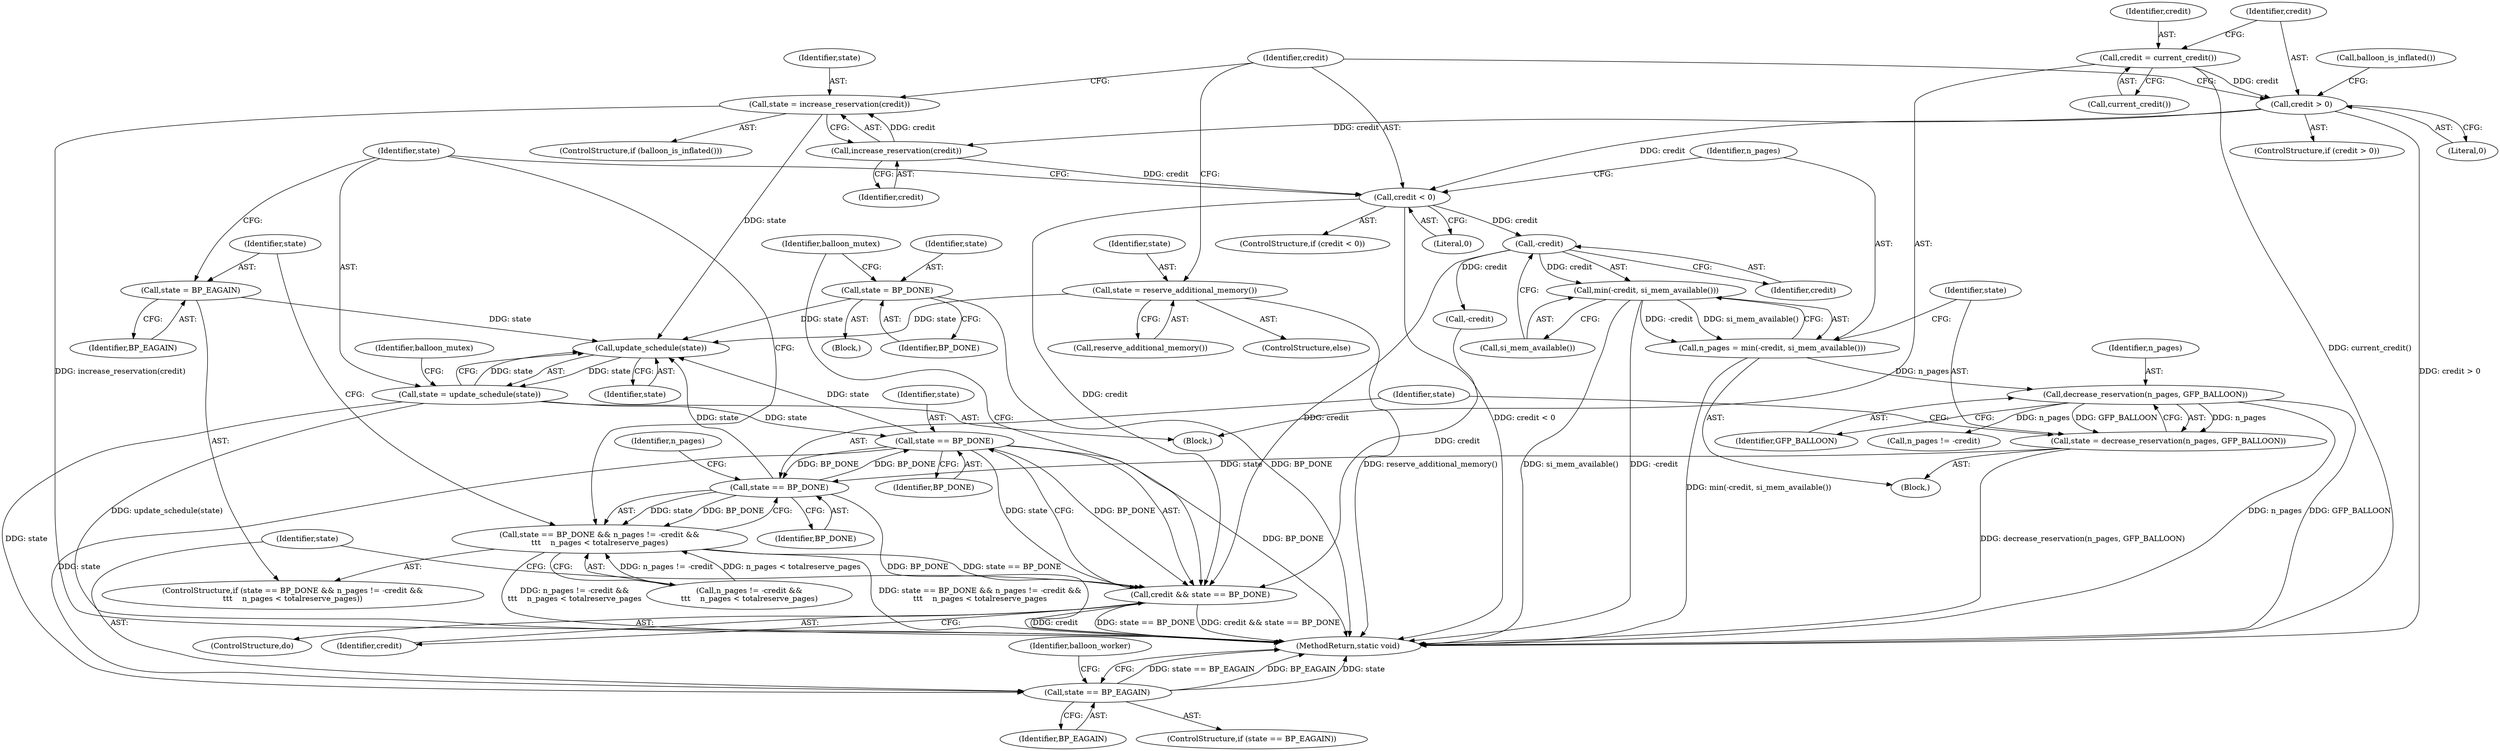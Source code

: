 digraph "0_linux_6ef36ab967c71690ebe7e5ef997a8be4da3bc844_1@API" {
"1000167" [label="(Call,update_schedule(state))"];
"1000129" [label="(Call,state = reserve_additional_memory())"];
"1000124" [label="(Call,state = increase_reservation(credit))"];
"1000126" [label="(Call,increase_reservation(credit))"];
"1000118" [label="(Call,credit > 0)"];
"1000114" [label="(Call,credit = current_credit())"];
"1000175" [label="(Call,state == BP_DONE)"];
"1000165" [label="(Call,state = update_schedule(state))"];
"1000167" [label="(Call,update_schedule(state))"];
"1000162" [label="(Call,state = BP_EAGAIN)"];
"1000105" [label="(Call,state = BP_DONE)"];
"1000151" [label="(Call,state == BP_DONE)"];
"1000144" [label="(Call,state = decrease_reservation(n_pages, GFP_BALLOON))"];
"1000146" [label="(Call,decrease_reservation(n_pages, GFP_BALLOON))"];
"1000138" [label="(Call,n_pages = min(-credit, si_mem_available()))"];
"1000140" [label="(Call,min(-credit, si_mem_available()))"];
"1000141" [label="(Call,-credit)"];
"1000133" [label="(Call,credit < 0)"];
"1000150" [label="(Call,state == BP_DONE && n_pages != -credit &&\n\t\t\t    n_pages < totalreserve_pages)"];
"1000173" [label="(Call,credit && state == BP_DONE)"];
"1000179" [label="(Call,state == BP_EAGAIN)"];
"1000133" [label="(Call,credit < 0)"];
"1000140" [label="(Call,min(-credit, si_mem_available()))"];
"1000125" [label="(Identifier,state)"];
"1000110" [label="(Block,)"];
"1000129" [label="(Call,state = reserve_additional_memory())"];
"1000177" [label="(Identifier,BP_DONE)"];
"1000154" [label="(Call,n_pages != -credit &&\n\t\t\t    n_pages < totalreserve_pages)"];
"1000148" [label="(Identifier,GFP_BALLOON)"];
"1000117" [label="(ControlStructure,if (credit > 0))"];
"1000116" [label="(Call,current_credit())"];
"1000109" [label="(ControlStructure,do)"];
"1000155" [label="(Call,n_pages != -credit)"];
"1000167" [label="(Call,update_schedule(state))"];
"1000181" [label="(Identifier,BP_EAGAIN)"];
"1000128" [label="(ControlStructure,else)"];
"1000190" [label="(MethodReturn,static void)"];
"1000113" [label="(Identifier,balloon_mutex)"];
"1000136" [label="(Block,)"];
"1000147" [label="(Identifier,n_pages)"];
"1000139" [label="(Identifier,n_pages)"];
"1000142" [label="(Identifier,credit)"];
"1000179" [label="(Call,state == BP_EAGAIN)"];
"1000103" [label="(Block,)"];
"1000171" [label="(Identifier,balloon_mutex)"];
"1000130" [label="(Identifier,state)"];
"1000127" [label="(Identifier,credit)"];
"1000145" [label="(Identifier,state)"];
"1000138" [label="(Call,n_pages = min(-credit, si_mem_available()))"];
"1000119" [label="(Identifier,credit)"];
"1000174" [label="(Identifier,credit)"];
"1000151" [label="(Call,state == BP_DONE)"];
"1000122" [label="(ControlStructure,if (balloon_is_inflated()))"];
"1000144" [label="(Call,state = decrease_reservation(n_pages, GFP_BALLOON))"];
"1000152" [label="(Identifier,state)"];
"1000168" [label="(Identifier,state)"];
"1000146" [label="(Call,decrease_reservation(n_pages, GFP_BALLOON))"];
"1000114" [label="(Call,credit = current_credit())"];
"1000153" [label="(Identifier,BP_DONE)"];
"1000135" [label="(Literal,0)"];
"1000132" [label="(ControlStructure,if (credit < 0))"];
"1000124" [label="(Call,state = increase_reservation(credit))"];
"1000118" [label="(Call,credit > 0)"];
"1000176" [label="(Identifier,state)"];
"1000149" [label="(ControlStructure,if (state == BP_DONE && n_pages != -credit &&\n\t\t\t    n_pages < totalreserve_pages))"];
"1000156" [label="(Identifier,n_pages)"];
"1000164" [label="(Identifier,BP_EAGAIN)"];
"1000163" [label="(Identifier,state)"];
"1000175" [label="(Call,state == BP_DONE)"];
"1000143" [label="(Call,si_mem_available())"];
"1000173" [label="(Call,credit && state == BP_DONE)"];
"1000165" [label="(Call,state = update_schedule(state))"];
"1000166" [label="(Identifier,state)"];
"1000162" [label="(Call,state = BP_EAGAIN)"];
"1000131" [label="(Call,reserve_additional_memory())"];
"1000107" [label="(Identifier,BP_DONE)"];
"1000178" [label="(ControlStructure,if (state == BP_EAGAIN))"];
"1000150" [label="(Call,state == BP_DONE && n_pages != -credit &&\n\t\t\t    n_pages < totalreserve_pages)"];
"1000157" [label="(Call,-credit)"];
"1000120" [label="(Literal,0)"];
"1000141" [label="(Call,-credit)"];
"1000123" [label="(Call,balloon_is_inflated())"];
"1000180" [label="(Identifier,state)"];
"1000134" [label="(Identifier,credit)"];
"1000105" [label="(Call,state = BP_DONE)"];
"1000106" [label="(Identifier,state)"];
"1000115" [label="(Identifier,credit)"];
"1000126" [label="(Call,increase_reservation(credit))"];
"1000184" [label="(Identifier,balloon_worker)"];
"1000167" -> "1000165"  [label="AST: "];
"1000167" -> "1000168"  [label="CFG: "];
"1000168" -> "1000167"  [label="AST: "];
"1000165" -> "1000167"  [label="CFG: "];
"1000167" -> "1000165"  [label="DDG: state"];
"1000129" -> "1000167"  [label="DDG: state"];
"1000124" -> "1000167"  [label="DDG: state"];
"1000175" -> "1000167"  [label="DDG: state"];
"1000162" -> "1000167"  [label="DDG: state"];
"1000105" -> "1000167"  [label="DDG: state"];
"1000165" -> "1000167"  [label="DDG: state"];
"1000151" -> "1000167"  [label="DDG: state"];
"1000129" -> "1000128"  [label="AST: "];
"1000129" -> "1000131"  [label="CFG: "];
"1000130" -> "1000129"  [label="AST: "];
"1000131" -> "1000129"  [label="AST: "];
"1000134" -> "1000129"  [label="CFG: "];
"1000129" -> "1000190"  [label="DDG: reserve_additional_memory()"];
"1000124" -> "1000122"  [label="AST: "];
"1000124" -> "1000126"  [label="CFG: "];
"1000125" -> "1000124"  [label="AST: "];
"1000126" -> "1000124"  [label="AST: "];
"1000134" -> "1000124"  [label="CFG: "];
"1000124" -> "1000190"  [label="DDG: increase_reservation(credit)"];
"1000126" -> "1000124"  [label="DDG: credit"];
"1000126" -> "1000127"  [label="CFG: "];
"1000127" -> "1000126"  [label="AST: "];
"1000118" -> "1000126"  [label="DDG: credit"];
"1000126" -> "1000133"  [label="DDG: credit"];
"1000118" -> "1000117"  [label="AST: "];
"1000118" -> "1000120"  [label="CFG: "];
"1000119" -> "1000118"  [label="AST: "];
"1000120" -> "1000118"  [label="AST: "];
"1000123" -> "1000118"  [label="CFG: "];
"1000134" -> "1000118"  [label="CFG: "];
"1000118" -> "1000190"  [label="DDG: credit > 0"];
"1000114" -> "1000118"  [label="DDG: credit"];
"1000118" -> "1000133"  [label="DDG: credit"];
"1000114" -> "1000110"  [label="AST: "];
"1000114" -> "1000116"  [label="CFG: "];
"1000115" -> "1000114"  [label="AST: "];
"1000116" -> "1000114"  [label="AST: "];
"1000119" -> "1000114"  [label="CFG: "];
"1000114" -> "1000190"  [label="DDG: current_credit()"];
"1000175" -> "1000173"  [label="AST: "];
"1000175" -> "1000177"  [label="CFG: "];
"1000176" -> "1000175"  [label="AST: "];
"1000177" -> "1000175"  [label="AST: "];
"1000173" -> "1000175"  [label="CFG: "];
"1000175" -> "1000190"  [label="DDG: BP_DONE"];
"1000175" -> "1000151"  [label="DDG: BP_DONE"];
"1000175" -> "1000173"  [label="DDG: state"];
"1000175" -> "1000173"  [label="DDG: BP_DONE"];
"1000165" -> "1000175"  [label="DDG: state"];
"1000151" -> "1000175"  [label="DDG: BP_DONE"];
"1000175" -> "1000179"  [label="DDG: state"];
"1000165" -> "1000110"  [label="AST: "];
"1000166" -> "1000165"  [label="AST: "];
"1000171" -> "1000165"  [label="CFG: "];
"1000165" -> "1000190"  [label="DDG: update_schedule(state)"];
"1000165" -> "1000179"  [label="DDG: state"];
"1000162" -> "1000149"  [label="AST: "];
"1000162" -> "1000164"  [label="CFG: "];
"1000163" -> "1000162"  [label="AST: "];
"1000164" -> "1000162"  [label="AST: "];
"1000166" -> "1000162"  [label="CFG: "];
"1000105" -> "1000103"  [label="AST: "];
"1000105" -> "1000107"  [label="CFG: "];
"1000106" -> "1000105"  [label="AST: "];
"1000107" -> "1000105"  [label="AST: "];
"1000113" -> "1000105"  [label="CFG: "];
"1000105" -> "1000190"  [label="DDG: BP_DONE"];
"1000151" -> "1000150"  [label="AST: "];
"1000151" -> "1000153"  [label="CFG: "];
"1000152" -> "1000151"  [label="AST: "];
"1000153" -> "1000151"  [label="AST: "];
"1000156" -> "1000151"  [label="CFG: "];
"1000150" -> "1000151"  [label="CFG: "];
"1000151" -> "1000190"  [label="DDG: BP_DONE"];
"1000151" -> "1000150"  [label="DDG: state"];
"1000151" -> "1000150"  [label="DDG: BP_DONE"];
"1000144" -> "1000151"  [label="DDG: state"];
"1000144" -> "1000136"  [label="AST: "];
"1000144" -> "1000146"  [label="CFG: "];
"1000145" -> "1000144"  [label="AST: "];
"1000146" -> "1000144"  [label="AST: "];
"1000152" -> "1000144"  [label="CFG: "];
"1000144" -> "1000190"  [label="DDG: decrease_reservation(n_pages, GFP_BALLOON)"];
"1000146" -> "1000144"  [label="DDG: n_pages"];
"1000146" -> "1000144"  [label="DDG: GFP_BALLOON"];
"1000146" -> "1000148"  [label="CFG: "];
"1000147" -> "1000146"  [label="AST: "];
"1000148" -> "1000146"  [label="AST: "];
"1000146" -> "1000190"  [label="DDG: GFP_BALLOON"];
"1000146" -> "1000190"  [label="DDG: n_pages"];
"1000138" -> "1000146"  [label="DDG: n_pages"];
"1000146" -> "1000155"  [label="DDG: n_pages"];
"1000138" -> "1000136"  [label="AST: "];
"1000138" -> "1000140"  [label="CFG: "];
"1000139" -> "1000138"  [label="AST: "];
"1000140" -> "1000138"  [label="AST: "];
"1000145" -> "1000138"  [label="CFG: "];
"1000138" -> "1000190"  [label="DDG: min(-credit, si_mem_available())"];
"1000140" -> "1000138"  [label="DDG: -credit"];
"1000140" -> "1000138"  [label="DDG: si_mem_available()"];
"1000140" -> "1000143"  [label="CFG: "];
"1000141" -> "1000140"  [label="AST: "];
"1000143" -> "1000140"  [label="AST: "];
"1000140" -> "1000190"  [label="DDG: si_mem_available()"];
"1000140" -> "1000190"  [label="DDG: -credit"];
"1000141" -> "1000140"  [label="DDG: credit"];
"1000141" -> "1000142"  [label="CFG: "];
"1000142" -> "1000141"  [label="AST: "];
"1000143" -> "1000141"  [label="CFG: "];
"1000133" -> "1000141"  [label="DDG: credit"];
"1000141" -> "1000157"  [label="DDG: credit"];
"1000141" -> "1000173"  [label="DDG: credit"];
"1000133" -> "1000132"  [label="AST: "];
"1000133" -> "1000135"  [label="CFG: "];
"1000134" -> "1000133"  [label="AST: "];
"1000135" -> "1000133"  [label="AST: "];
"1000139" -> "1000133"  [label="CFG: "];
"1000166" -> "1000133"  [label="CFG: "];
"1000133" -> "1000190"  [label="DDG: credit < 0"];
"1000133" -> "1000173"  [label="DDG: credit"];
"1000150" -> "1000149"  [label="AST: "];
"1000150" -> "1000154"  [label="CFG: "];
"1000154" -> "1000150"  [label="AST: "];
"1000163" -> "1000150"  [label="CFG: "];
"1000166" -> "1000150"  [label="CFG: "];
"1000150" -> "1000190"  [label="DDG: n_pages != -credit &&\n\t\t\t    n_pages < totalreserve_pages"];
"1000150" -> "1000190"  [label="DDG: state == BP_DONE && n_pages != -credit &&\n\t\t\t    n_pages < totalreserve_pages"];
"1000154" -> "1000150"  [label="DDG: n_pages != -credit"];
"1000154" -> "1000150"  [label="DDG: n_pages < totalreserve_pages"];
"1000150" -> "1000173"  [label="DDG: state == BP_DONE"];
"1000173" -> "1000109"  [label="AST: "];
"1000173" -> "1000174"  [label="CFG: "];
"1000174" -> "1000173"  [label="AST: "];
"1000113" -> "1000173"  [label="CFG: "];
"1000180" -> "1000173"  [label="CFG: "];
"1000173" -> "1000190"  [label="DDG: credit && state == BP_DONE"];
"1000173" -> "1000190"  [label="DDG: credit"];
"1000173" -> "1000190"  [label="DDG: state == BP_DONE"];
"1000157" -> "1000173"  [label="DDG: credit"];
"1000179" -> "1000178"  [label="AST: "];
"1000179" -> "1000181"  [label="CFG: "];
"1000180" -> "1000179"  [label="AST: "];
"1000181" -> "1000179"  [label="AST: "];
"1000184" -> "1000179"  [label="CFG: "];
"1000190" -> "1000179"  [label="CFG: "];
"1000179" -> "1000190"  [label="DDG: state == BP_EAGAIN"];
"1000179" -> "1000190"  [label="DDG: BP_EAGAIN"];
"1000179" -> "1000190"  [label="DDG: state"];
}
